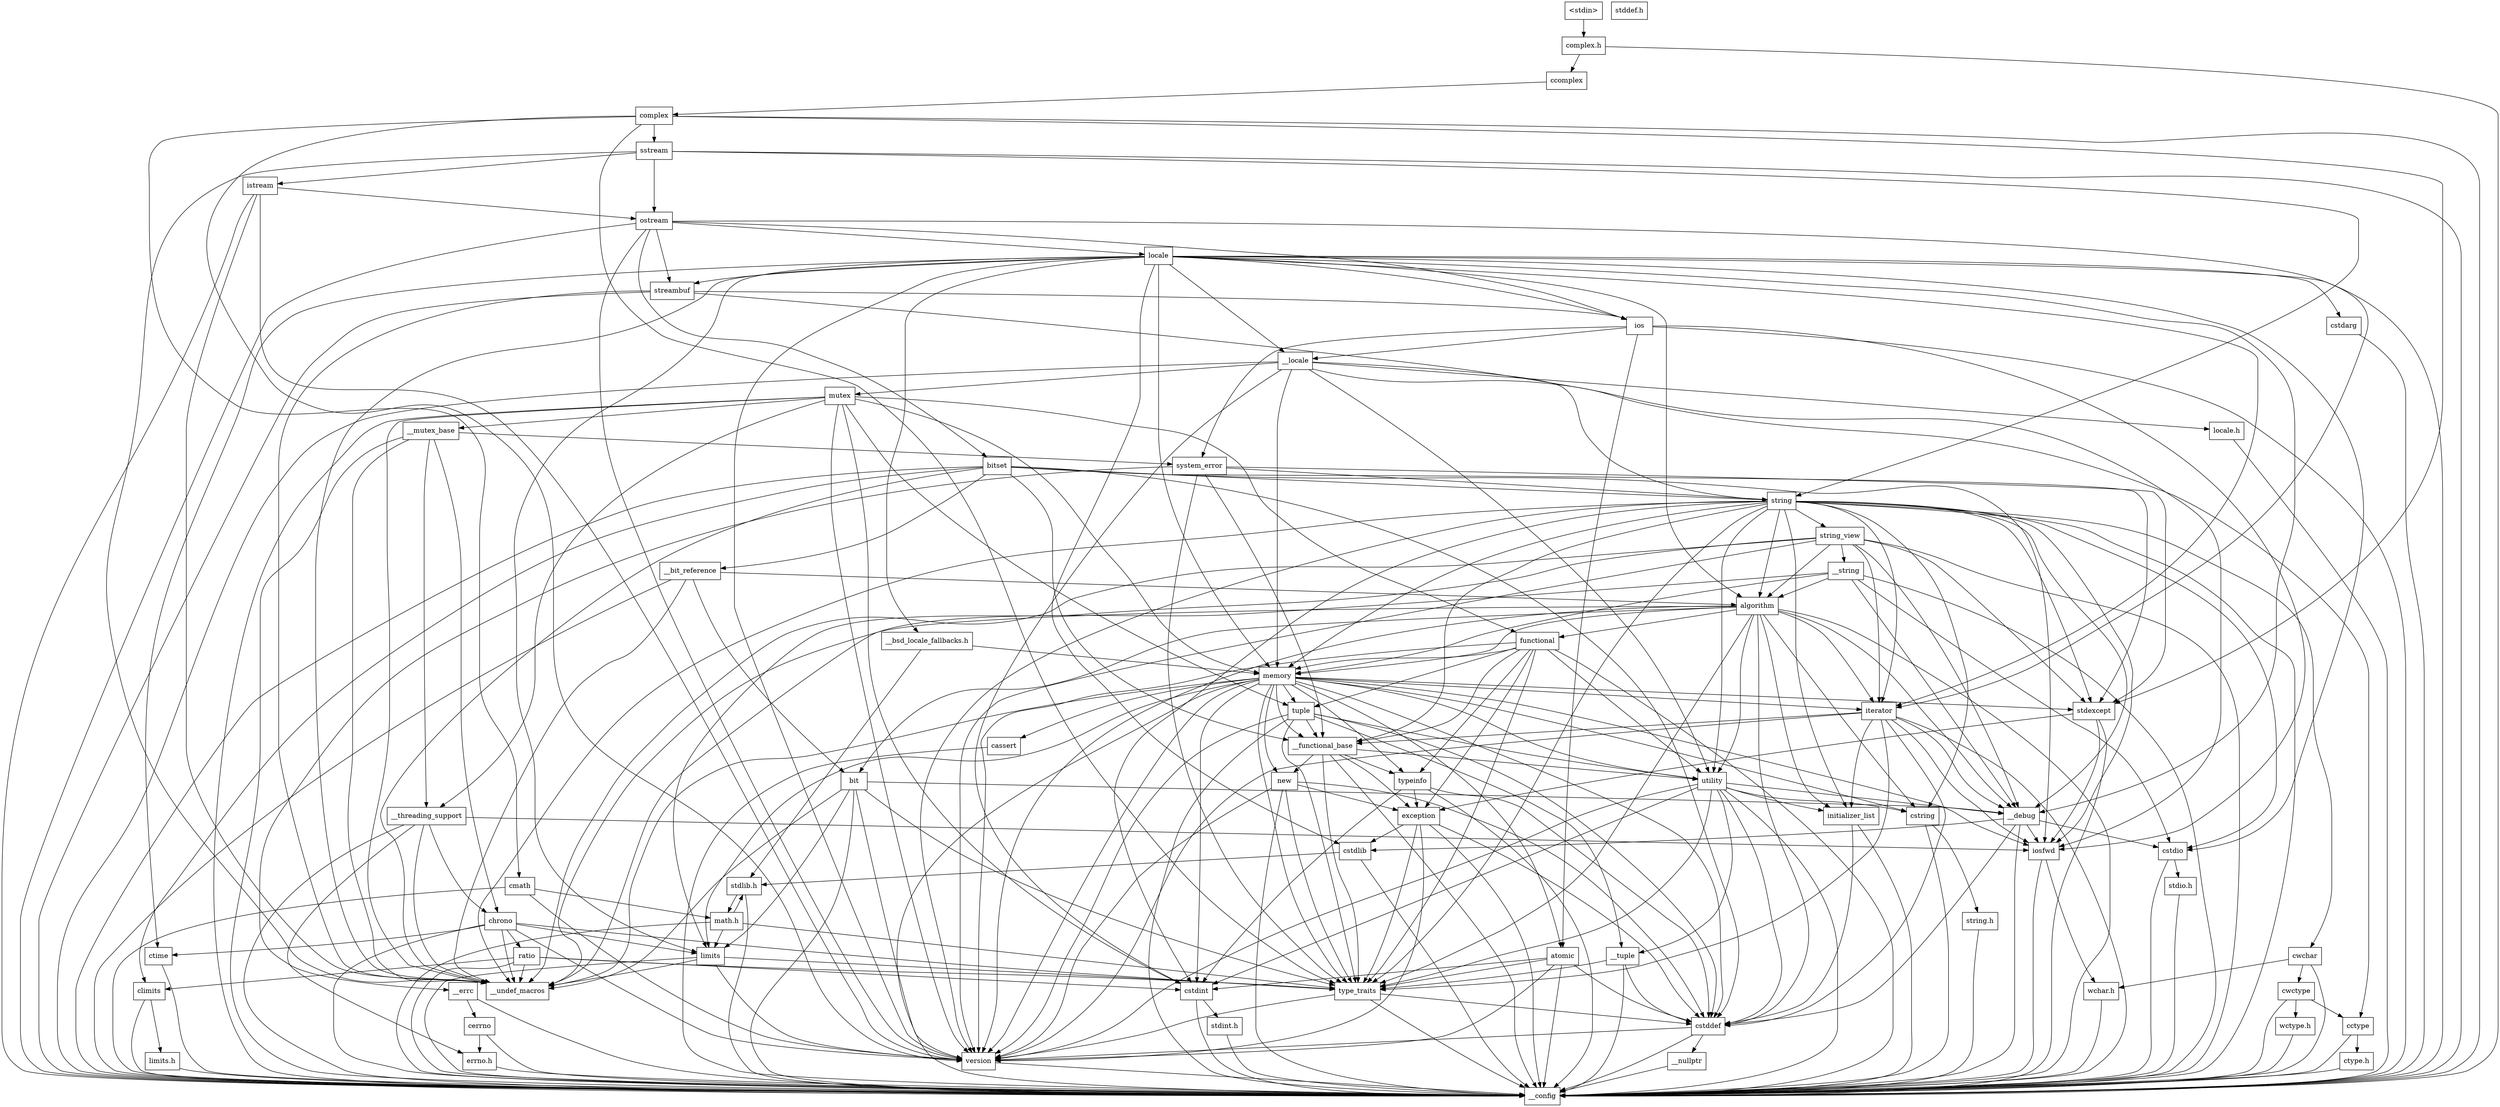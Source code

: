 digraph "dependencies" {
  header_0 [ shape="box", label="\<stdin\>" ];
  header_1 [ shape="box", label="complex.h" ];
  header_101 [ shape="box", label="__debug" ];
  header_102 [ shape="box", label="cstdio" ];
  header_103 [ shape="box", label="stdio.h" ];
  header_11 [ shape="box", label="ccomplex" ];
  header_112 [ shape="box", label="memory" ];
  header_113 [ shape="box", label="typeinfo" ];
  header_114 [ shape="box", label="new" ];
  header_115 [ shape="box", label="iterator" ];
  header_116 [ shape="box", label="__functional_base" ];
  header_117 [ shape="box", label="tuple" ];
  header_118 [ shape="box", label="cassert" ];
  header_12 [ shape="box", label="complex" ];
  header_120 [ shape="box", label="atomic" ];
  header_121 [ shape="box", label="functional" ];
  header_122 [ shape="box", label="bit" ];
  header_123 [ shape="box", label="cwchar" ];
  header_124 [ shape="box", label="cwctype" ];
  header_125 [ shape="box", label="cctype" ];
  header_126 [ shape="box", label="ctype.h" ];
  header_128 [ shape="box", label="wctype.h" ];
  header_13 [ shape="box", label="type_traits" ];
  header_131 [ shape="box", label="mutex" ];
  header_132 [ shape="box", label="__mutex_base" ];
  header_133 [ shape="box", label="chrono" ];
  header_134 [ shape="box", label="ctime" ];
  header_14 [ shape="box", label="cstddef" ];
  header_140 [ shape="box", label="ratio" ];
  header_141 [ shape="box", label="climits" ];
  header_142 [ shape="box", label="limits.h" ];
  header_15 [ shape="box", label="version" ];
  header_151 [ shape="box", label="system_error" ];
  header_152 [ shape="box", label="__errc" ];
  header_153 [ shape="box", label="cerrno" ];
  header_154 [ shape="box", label="errno.h" ];
  header_162 [ shape="box", label="__threading_support" ];
  header_168 [ shape="box", label="locale.h" ];
  header_171 [ shape="box", label="streambuf" ];
  header_172 [ shape="box", label="locale" ];
  header_173 [ shape="box", label="cstdarg" ];
  header_175 [ shape="box", label="__bsd_locale_fallbacks.h" ];
  header_176 [ shape="box", label="bitset" ];
  header_177 [ shape="box", label="__bit_reference" ];
  header_178 [ shape="box", label="istream" ];
  header_18 [ shape="box", label="__nullptr" ];
  header_19 [ shape="box", label="stdexcept" ];
  header_2 [ shape="box", label="__config" ];
  header_20 [ shape="box", label="exception" ];
  header_21 [ shape="box", label="cstdlib" ];
  header_22 [ shape="box", label="stdlib.h" ];
  header_25 [ shape="box", label="stddef.h" ];
  header_56 [ shape="box", label="math.h" ];
  header_68 [ shape="box", label="limits" ];
  header_69 [ shape="box", label="__undef_macros" ];
  header_70 [ shape="box", label="iosfwd" ];
  header_71 [ shape="box", label="wchar.h" ];
  header_80 [ shape="box", label="cmath" ];
  header_81 [ shape="box", label="sstream" ];
  header_82 [ shape="box", label="ostream" ];
  header_83 [ shape="box", label="ios" ];
  header_84 [ shape="box", label="__locale" ];
  header_85 [ shape="box", label="string" ];
  header_86 [ shape="box", label="string_view" ];
  header_87 [ shape="box", label="__string" ];
  header_88 [ shape="box", label="algorithm" ];
  header_89 [ shape="box", label="initializer_list" ];
  header_90 [ shape="box", label="cstring" ];
  header_91 [ shape="box", label="string.h" ];
  header_94 [ shape="box", label="utility" ];
  header_95 [ shape="box", label="__tuple" ];
  header_96 [ shape="box", label="cstdint" ];
  header_97 [ shape="box", label="stdint.h" ];
  header_118 -> header_2;
  header_68 -> header_69;
  header_68 -> header_15;
  header_68 -> header_2;
  header_68 -> header_13;
  header_114 -> header_14;
  header_114 -> header_15;
  header_114 -> header_2;
  header_114 -> header_20;
  header_114 -> header_13;
  header_115 -> header_14;
  header_115 -> header_15;
  header_115 -> header_13;
  header_115 -> header_89;
  header_115 -> header_70;
  header_115 -> header_2;
  header_115 -> header_116;
  header_115 -> header_101;
  header_70 -> header_71;
  header_70 -> header_2;
  header_71 -> header_2;
  header_116 -> header_13;
  header_116 -> header_20;
  header_116 -> header_2;
  header_116 -> header_94;
  header_116 -> header_114;
  header_116 -> header_113;
  header_117 -> header_14;
  header_117 -> header_15;
  header_117 -> header_13;
  header_117 -> header_116;
  header_117 -> header_2;
  header_117 -> header_94;
  header_117 -> header_95;
  header_112 -> header_14;
  header_112 -> header_15;
  header_112 -> header_117;
  header_112 -> header_13;
  header_112 -> header_69;
  header_112 -> header_19;
  header_112 -> header_113;
  header_112 -> header_116;
  header_112 -> header_70;
  header_112 -> header_2;
  header_112 -> header_118;
  header_112 -> header_120;
  header_112 -> header_94;
  header_112 -> header_68;
  header_112 -> header_96;
  header_112 -> header_115;
  header_112 -> header_90;
  header_112 -> header_114;
  header_113 -> header_14;
  header_113 -> header_96;
  header_113 -> header_2;
  header_113 -> header_20;
  header_168 -> header_2;
  header_101 -> header_14;
  header_101 -> header_21;
  header_101 -> header_70;
  header_101 -> header_2;
  header_101 -> header_102;
  header_0 -> header_1;
  header_1 -> header_2;
  header_1 -> header_11;
  header_56 -> header_68;
  header_56 -> header_13;
  header_56 -> header_2;
  header_56 -> header_22;
  header_131 -> header_15;
  header_131 -> header_132;
  header_131 -> header_2;
  header_131 -> header_121;
  header_131 -> header_162;
  header_131 -> header_69;
  header_131 -> header_117;
  header_131 -> header_96;
  header_131 -> header_112;
  header_132 -> header_69;
  header_132 -> header_162;
  header_132 -> header_133;
  header_132 -> header_2;
  header_132 -> header_151;
  header_133 -> header_15;
  header_133 -> header_134;
  header_133 -> header_140;
  header_133 -> header_13;
  header_133 -> header_2;
  header_133 -> header_69;
  header_133 -> header_68;
  header_134 -> header_2;
  header_21 -> header_2;
  header_21 -> header_22;
  header_20 -> header_14;
  header_20 -> header_15;
  header_20 -> header_2;
  header_20 -> header_21;
  header_20 -> header_13;
  header_22 -> header_2;
  header_22 -> header_56;
  header_126 -> header_2;
  header_125 -> header_126;
  header_125 -> header_2;
  header_124 -> header_125;
  header_124 -> header_2;
  header_124 -> header_128;
  header_123 -> header_71;
  header_123 -> header_124;
  header_123 -> header_2;
  header_122 -> header_15;
  header_122 -> header_13;
  header_122 -> header_2;
  header_122 -> header_69;
  header_122 -> header_68;
  header_122 -> header_101;
  header_121 -> header_15;
  header_121 -> header_13;
  header_121 -> header_20;
  header_121 -> header_116;
  header_121 -> header_2;
  header_121 -> header_94;
  header_121 -> header_117;
  header_121 -> header_112;
  header_121 -> header_113;
  header_120 -> header_14;
  header_120 -> header_15;
  header_120 -> header_96;
  header_120 -> header_2;
  header_120 -> header_13;
  header_128 -> header_2;
  header_152 -> header_153;
  header_152 -> header_2;
  header_153 -> header_2;
  header_153 -> header_154;
  header_151 -> header_152;
  header_151 -> header_116;
  header_151 -> header_19;
  header_151 -> header_85;
  header_151 -> header_13;
  header_154 -> header_2;
  header_89 -> header_14;
  header_89 -> header_2;
  header_88 -> header_14;
  header_88 -> header_15;
  header_88 -> header_13;
  header_88 -> header_112;
  header_88 -> header_101;
  header_88 -> header_69;
  header_88 -> header_89;
  header_88 -> header_2;
  header_88 -> header_122;
  header_88 -> header_121;
  header_88 -> header_94;
  header_88 -> header_115;
  header_88 -> header_90;
  header_83 -> header_120;
  header_83 -> header_70;
  header_83 -> header_151;
  header_83 -> header_2;
  header_83 -> header_84;
  header_82 -> header_15;
  header_82 -> header_176;
  header_82 -> header_171;
  header_82 -> header_172;
  header_82 -> header_2;
  header_82 -> header_83;
  header_82 -> header_115;
  header_81 -> header_69;
  header_81 -> header_82;
  header_81 -> header_2;
  header_81 -> header_178;
  header_81 -> header_85;
  header_80 -> header_15;
  header_80 -> header_2;
  header_80 -> header_56;
  header_87 -> header_112;
  header_87 -> header_88;
  header_87 -> header_2;
  header_87 -> header_69;
  header_87 -> header_101;
  header_87 -> header_102;
  header_86 -> header_15;
  header_86 -> header_101;
  header_86 -> header_19;
  header_86 -> header_88;
  header_86 -> header_2;
  header_86 -> header_69;
  header_86 -> header_68;
  header_86 -> header_115;
  header_86 -> header_87;
  header_85 -> header_15;
  header_85 -> header_13;
  header_85 -> header_116;
  header_85 -> header_112;
  header_85 -> header_101;
  header_85 -> header_19;
  header_85 -> header_69;
  header_85 -> header_70;
  header_85 -> header_88;
  header_85 -> header_2;
  header_85 -> header_94;
  header_85 -> header_123;
  header_85 -> header_96;
  header_85 -> header_115;
  header_85 -> header_90;
  header_85 -> header_86;
  header_85 -> header_89;
  header_85 -> header_102;
  header_84 -> header_131;
  header_84 -> header_125;
  header_84 -> header_168;
  header_84 -> header_2;
  header_84 -> header_94;
  header_84 -> header_96;
  header_84 -> header_112;
  header_84 -> header_85;
  header_141 -> header_142;
  header_141 -> header_2;
  header_140 -> header_141;
  header_140 -> header_69;
  header_140 -> header_96;
  header_140 -> header_2;
  header_140 -> header_13;
  header_142 -> header_2;
  header_103 -> header_2;
  header_102 -> header_2;
  header_102 -> header_103;
  header_14 -> header_15;
  header_14 -> header_18;
  header_14 -> header_2;
  header_15 -> header_2;
  header_11 -> header_12;
  header_12 -> header_15;
  header_12 -> header_13;
  header_12 -> header_19;
  header_12 -> header_2;
  header_12 -> header_81;
  header_12 -> header_80;
  header_13 -> header_14;
  header_13 -> header_15;
  header_13 -> header_2;
  header_18 -> header_2;
  header_19 -> header_70;
  header_19 -> header_2;
  header_19 -> header_20;
  header_94 -> header_14;
  header_94 -> header_15;
  header_94 -> header_13;
  header_94 -> header_101;
  header_94 -> header_89;
  header_94 -> header_2;
  header_94 -> header_95;
  header_94 -> header_96;
  header_94 -> header_90;
  header_95 -> header_14;
  header_95 -> header_2;
  header_95 -> header_13;
  header_96 -> header_97;
  header_96 -> header_2;
  header_97 -> header_2;
  header_90 -> header_2;
  header_90 -> header_91;
  header_91 -> header_2;
  header_175 -> header_112;
  header_175 -> header_22;
  header_176 -> header_14;
  header_176 -> header_141;
  header_176 -> header_177;
  header_176 -> header_19;
  header_176 -> header_69;
  header_176 -> header_70;
  header_176 -> header_2;
  header_176 -> header_116;
  header_176 -> header_85;
  header_177 -> header_69;
  header_177 -> header_88;
  header_177 -> header_2;
  header_177 -> header_122;
  header_171 -> header_83;
  header_171 -> header_69;
  header_171 -> header_70;
  header_171 -> header_2;
  header_172 -> header_15;
  header_172 -> header_2;
  header_172 -> header_171;
  header_172 -> header_173;
  header_172 -> header_101;
  header_172 -> header_21;
  header_172 -> header_102;
  header_172 -> header_69;
  header_172 -> header_88;
  header_172 -> header_134;
  header_172 -> header_83;
  header_172 -> header_68;
  header_172 -> header_115;
  header_172 -> header_112;
  header_172 -> header_175;
  header_172 -> header_84;
  header_173 -> header_2;
  header_178 -> header_69;
  header_178 -> header_15;
  header_178 -> header_2;
  header_178 -> header_82;
  header_162 -> header_69;
  header_162 -> header_70;
  header_162 -> header_133;
  header_162 -> header_2;
  header_162 -> header_154;
}